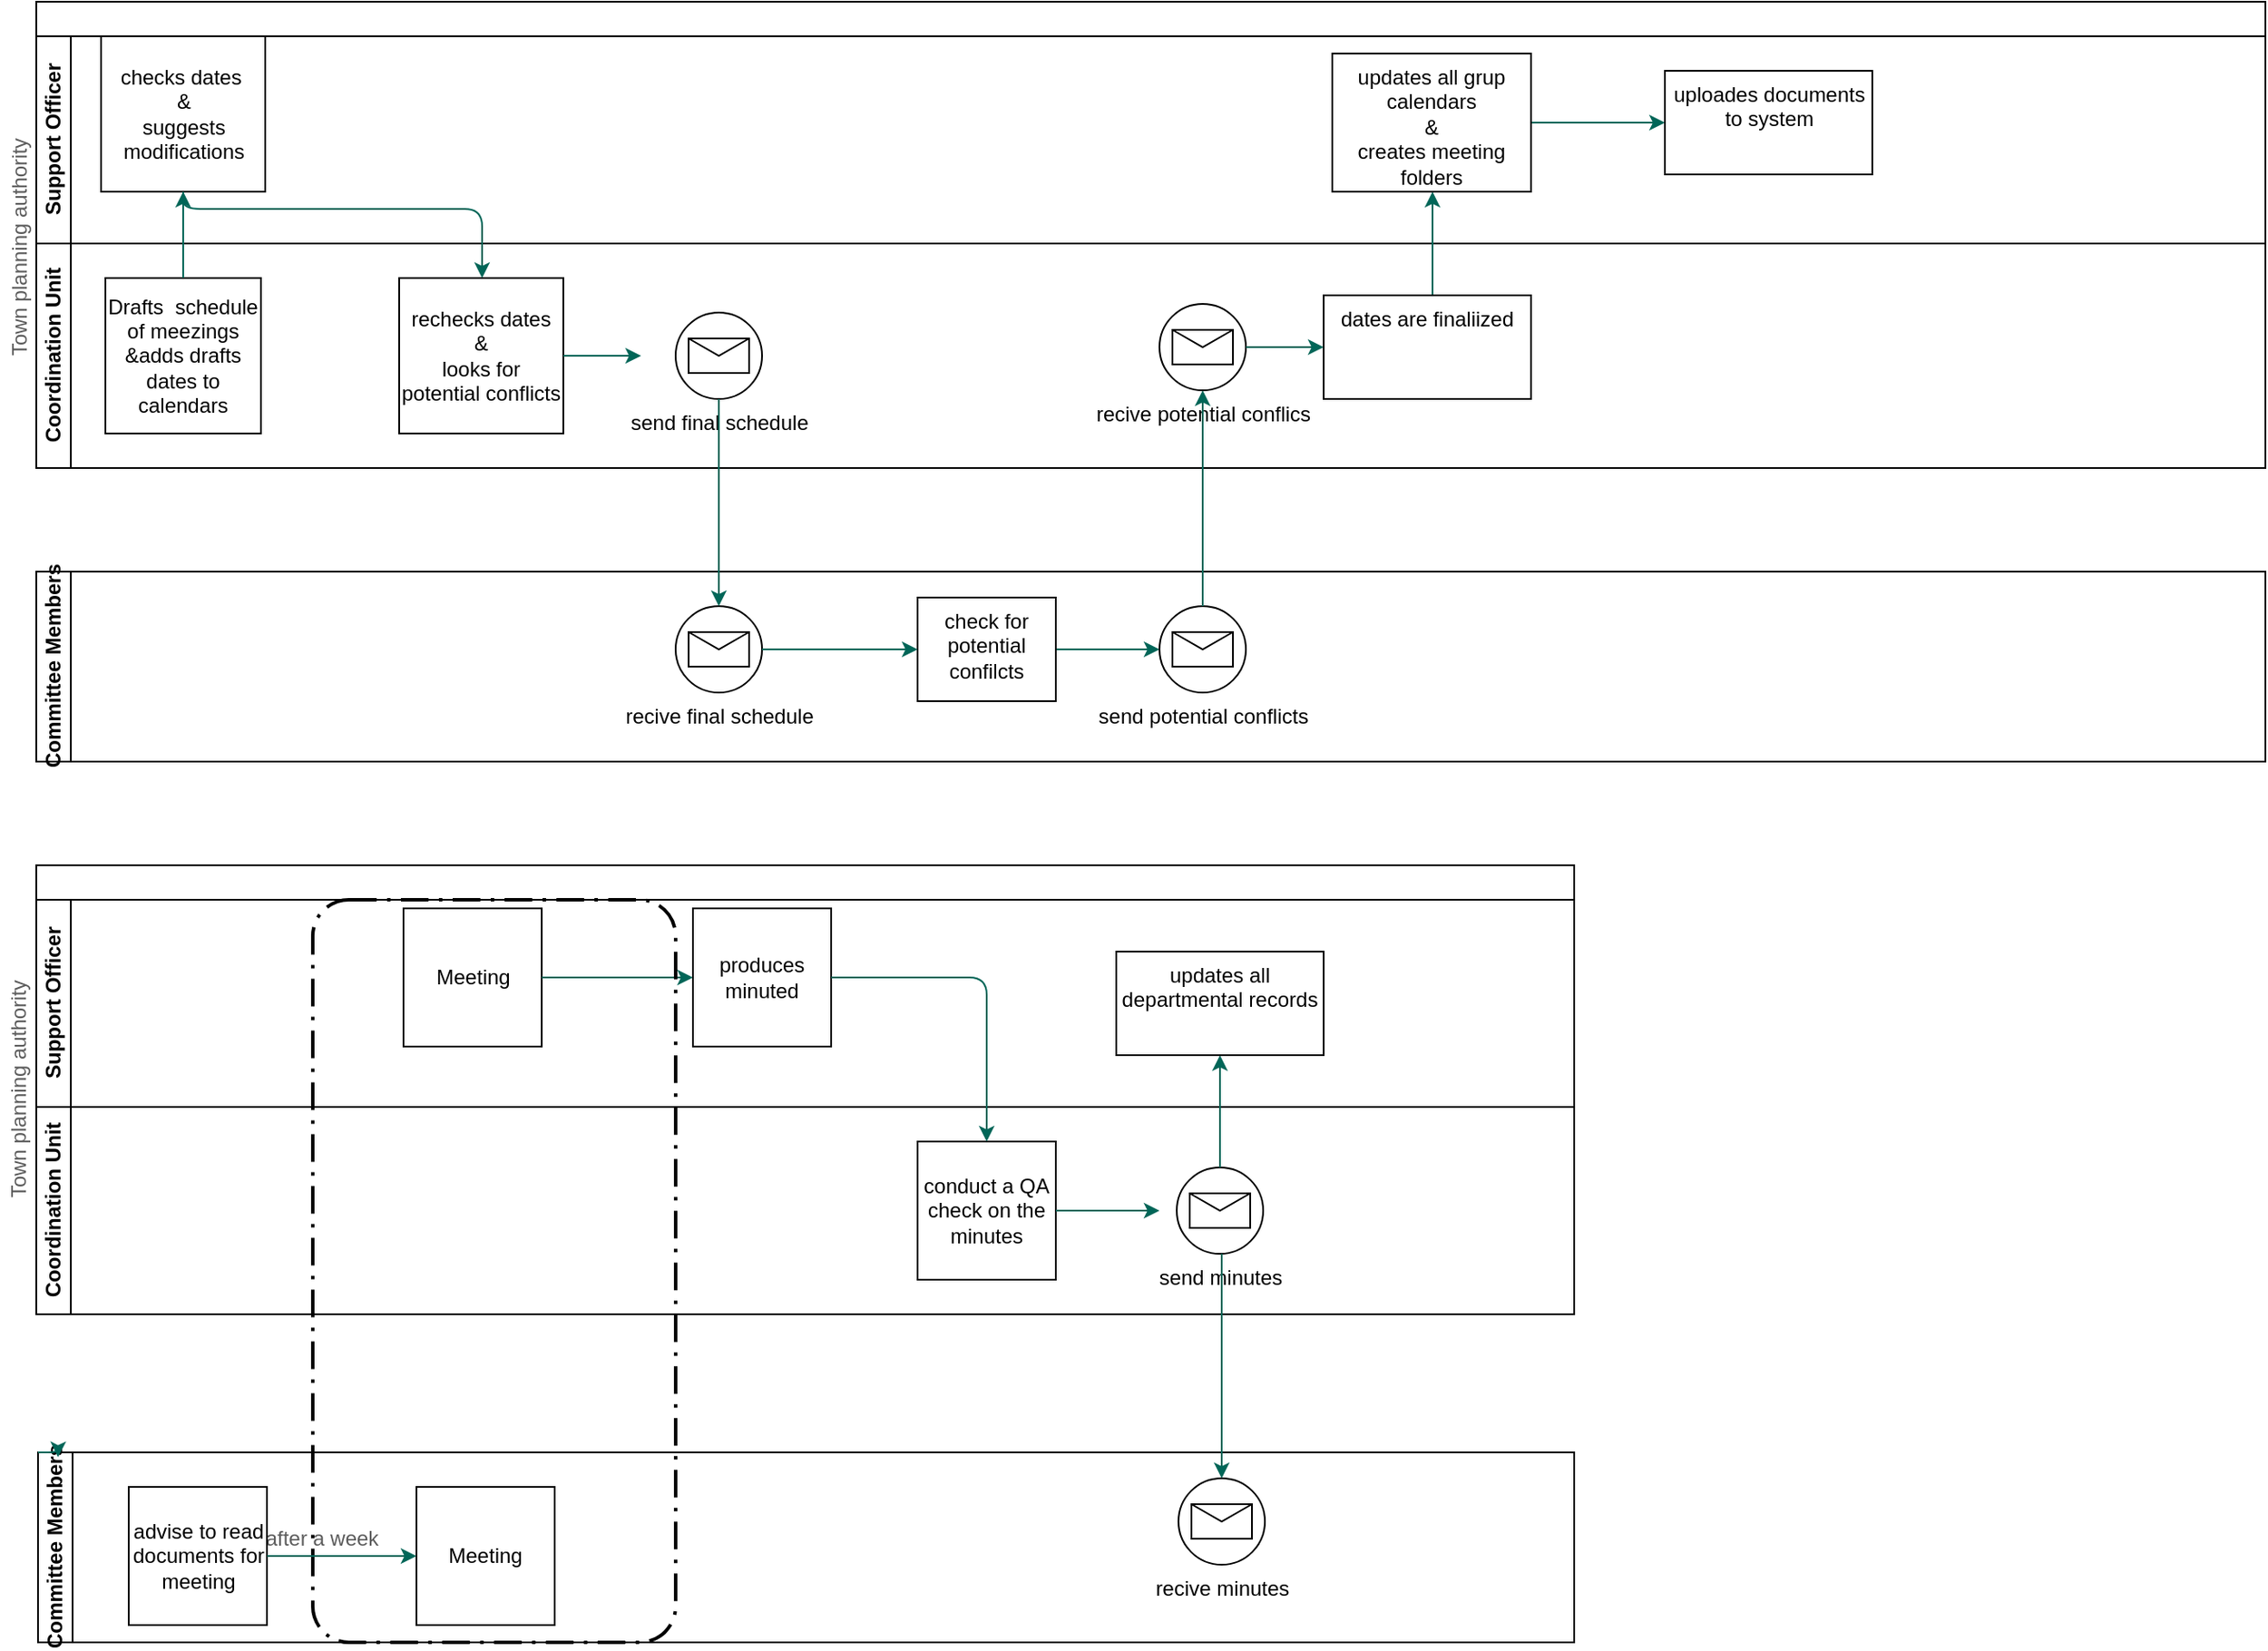 <mxfile version="13.8.9" type="github">
  <diagram id="hZCgLGs1MevBmMHXEo8t" name="Page-1">
    <mxGraphModel dx="2249" dy="1931" grid="1" gridSize="10" guides="1" tooltips="1" connect="1" arrows="1" fold="1" page="1" pageScale="1" pageWidth="827" pageHeight="1169" math="0" shadow="0">
      <root>
        <mxCell id="0" />
        <mxCell id="1" parent="0" />
        <mxCell id="k0jWhnYddSj0rqFJDyqg-60" value="" style="swimlane;html=1;childLayout=stackLayout;resizeParent=1;resizeParentMax=0;horizontal=1;startSize=20;horizontalStack=0;rounded=0;sketch=0;" vertex="1" parent="1">
          <mxGeometry x="-60" y="-20" width="1290" height="270" as="geometry" />
        </mxCell>
        <mxCell id="k0jWhnYddSj0rqFJDyqg-61" value="Support Officer" style="swimlane;html=1;startSize=20;horizontal=0;" vertex="1" parent="k0jWhnYddSj0rqFJDyqg-60">
          <mxGeometry y="20" width="1290" height="120" as="geometry" />
        </mxCell>
        <mxCell id="k0jWhnYddSj0rqFJDyqg-70" value="checks dates&amp;nbsp;&lt;br&gt;&amp;amp;&lt;br&gt;suggests modifications" style="whiteSpace=wrap;html=1;rounded=0;labelBackgroundColor=#FFFFFF;sketch=0;" vertex="1" parent="k0jWhnYddSj0rqFJDyqg-61">
          <mxGeometry x="37.5" width="95" height="90" as="geometry" />
        </mxCell>
        <mxCell id="k0jWhnYddSj0rqFJDyqg-62" value="Coordination Unit" style="swimlane;html=1;startSize=20;horizontal=0;" vertex="1" parent="k0jWhnYddSj0rqFJDyqg-60">
          <mxGeometry y="140" width="1290" height="130" as="geometry" />
        </mxCell>
        <mxCell id="k0jWhnYddSj0rqFJDyqg-67" value="Drafts&amp;nbsp; schedule of meezings &amp;amp;adds drafts dates to calendars" style="whiteSpace=wrap;html=1;aspect=fixed;rounded=0;labelBackgroundColor=#FFFFFF;sketch=0;" vertex="1" parent="k0jWhnYddSj0rqFJDyqg-62">
          <mxGeometry x="40" y="20" width="90" height="90" as="geometry" />
        </mxCell>
        <mxCell id="k0jWhnYddSj0rqFJDyqg-72" value="rechecks dates&lt;br&gt;&amp;amp;&lt;br&gt;looks for potential conflicts" style="whiteSpace=wrap;html=1;rounded=0;labelBackgroundColor=#FFFFFF;sketch=0;" vertex="1" parent="k0jWhnYddSj0rqFJDyqg-62">
          <mxGeometry x="210" y="20" width="95" height="90" as="geometry" />
        </mxCell>
        <mxCell id="k0jWhnYddSj0rqFJDyqg-75" value="" style="edgeStyle=orthogonalEdgeStyle;curved=0;rounded=1;sketch=0;orthogonalLoop=1;jettySize=auto;html=1;strokeColor=#006658;fillColor=#21C0A5;fontColor=#5C5C5C;" edge="1" parent="k0jWhnYddSj0rqFJDyqg-62" source="k0jWhnYddSj0rqFJDyqg-72">
          <mxGeometry relative="1" as="geometry">
            <mxPoint x="350" y="65" as="targetPoint" />
          </mxGeometry>
        </mxCell>
        <mxCell id="k0jWhnYddSj0rqFJDyqg-77" value="send final schedule" style="shape=mxgraph.bpmn.shape;html=1;verticalLabelPosition=bottom;labelBackgroundColor=#ffffff;verticalAlign=top;align=center;perimeter=ellipsePerimeter;outlineConnect=0;outline=standard;symbol=message;rounded=0;sketch=0;" vertex="1" parent="k0jWhnYddSj0rqFJDyqg-62">
          <mxGeometry x="370" y="40" width="50" height="50" as="geometry" />
        </mxCell>
        <mxCell id="k0jWhnYddSj0rqFJDyqg-89" value="recive potential conflics" style="shape=mxgraph.bpmn.shape;html=1;verticalLabelPosition=bottom;labelBackgroundColor=#ffffff;verticalAlign=top;align=center;perimeter=ellipsePerimeter;outlineConnect=0;outline=standard;symbol=message;" vertex="1" parent="k0jWhnYddSj0rqFJDyqg-62">
          <mxGeometry x="650" y="35" width="50" height="50" as="geometry" />
        </mxCell>
        <mxCell id="k0jWhnYddSj0rqFJDyqg-71" value="" style="edgeStyle=orthogonalEdgeStyle;curved=0;rounded=1;sketch=0;orthogonalLoop=1;jettySize=auto;html=1;strokeColor=#006658;fillColor=#21C0A5;fontColor=#5C5C5C;" edge="1" parent="k0jWhnYddSj0rqFJDyqg-60" source="k0jWhnYddSj0rqFJDyqg-67" target="k0jWhnYddSj0rqFJDyqg-70">
          <mxGeometry relative="1" as="geometry" />
        </mxCell>
        <mxCell id="k0jWhnYddSj0rqFJDyqg-73" value="" style="edgeStyle=orthogonalEdgeStyle;curved=0;rounded=1;sketch=0;orthogonalLoop=1;jettySize=auto;html=1;strokeColor=#006658;fillColor=#21C0A5;fontColor=#5C5C5C;" edge="1" parent="k0jWhnYddSj0rqFJDyqg-60" source="k0jWhnYddSj0rqFJDyqg-70" target="k0jWhnYddSj0rqFJDyqg-72">
          <mxGeometry relative="1" as="geometry">
            <Array as="points">
              <mxPoint x="85" y="120" />
              <mxPoint x="258" y="120" />
            </Array>
          </mxGeometry>
        </mxCell>
        <mxCell id="k0jWhnYddSj0rqFJDyqg-125" style="edgeStyle=orthogonalEdgeStyle;curved=0;rounded=1;sketch=0;orthogonalLoop=1;jettySize=auto;html=1;exitX=0;exitY=1;exitDx=0;exitDy=0;strokeColor=#006658;fillColor=#21C0A5;fontColor=#5C5C5C;" edge="1" parent="1" source="k0jWhnYddSj0rqFJDyqg-63">
          <mxGeometry relative="1" as="geometry">
            <mxPoint x="-60" y="420" as="targetPoint" />
          </mxGeometry>
        </mxCell>
        <mxCell id="k0jWhnYddSj0rqFJDyqg-63" value="Committee Members" style="swimlane;html=1;startSize=20;horizontal=0;" vertex="1" parent="1">
          <mxGeometry x="-60" y="310" width="1290" height="110" as="geometry">
            <mxRectangle y="260" width="1400" height="20" as="alternateBounds" />
          </mxGeometry>
        </mxCell>
        <mxCell id="k0jWhnYddSj0rqFJDyqg-78" value="recive final schedule" style="shape=mxgraph.bpmn.shape;html=1;verticalLabelPosition=bottom;labelBackgroundColor=#ffffff;verticalAlign=top;align=center;perimeter=ellipsePerimeter;outlineConnect=0;outline=standard;symbol=message;rounded=0;sketch=0;" vertex="1" parent="k0jWhnYddSj0rqFJDyqg-63">
          <mxGeometry x="370" y="20" width="50" height="50" as="geometry" />
        </mxCell>
        <mxCell id="k0jWhnYddSj0rqFJDyqg-85" style="edgeStyle=orthogonalEdgeStyle;curved=0;rounded=1;sketch=0;orthogonalLoop=1;jettySize=auto;html=1;strokeColor=#006658;fillColor=#21C0A5;fontColor=#5C5C5C;" edge="1" parent="k0jWhnYddSj0rqFJDyqg-63" source="k0jWhnYddSj0rqFJDyqg-80" target="k0jWhnYddSj0rqFJDyqg-84">
          <mxGeometry relative="1" as="geometry" />
        </mxCell>
        <mxCell id="k0jWhnYddSj0rqFJDyqg-80" value="check for potential confilcts" style="whiteSpace=wrap;html=1;rounded=0;verticalAlign=top;labelBackgroundColor=#ffffff;sketch=0;" vertex="1" parent="k0jWhnYddSj0rqFJDyqg-63">
          <mxGeometry x="510" y="15" width="80" height="60" as="geometry" />
        </mxCell>
        <mxCell id="k0jWhnYddSj0rqFJDyqg-81" value="" style="edgeStyle=orthogonalEdgeStyle;curved=0;rounded=1;sketch=0;orthogonalLoop=1;jettySize=auto;html=1;strokeColor=#006658;fillColor=#21C0A5;fontColor=#5C5C5C;" edge="1" parent="k0jWhnYddSj0rqFJDyqg-63" source="k0jWhnYddSj0rqFJDyqg-78" target="k0jWhnYddSj0rqFJDyqg-80">
          <mxGeometry relative="1" as="geometry" />
        </mxCell>
        <mxCell id="k0jWhnYddSj0rqFJDyqg-84" value="send potential conflicts" style="shape=mxgraph.bpmn.shape;html=1;verticalLabelPosition=bottom;labelBackgroundColor=#ffffff;verticalAlign=top;align=center;perimeter=ellipsePerimeter;outlineConnect=0;outline=standard;symbol=message;rounded=0;sketch=0;" vertex="1" parent="k0jWhnYddSj0rqFJDyqg-63">
          <mxGeometry x="650" y="20" width="50" height="50" as="geometry" />
        </mxCell>
        <mxCell id="k0jWhnYddSj0rqFJDyqg-66" value="Town planning authority" style="text;html=1;strokeColor=none;fillColor=none;align=center;verticalAlign=middle;whiteSpace=wrap;rounded=0;labelBackgroundColor=#FFFFFF;sketch=0;fontColor=#5C5C5C;rotation=270;" vertex="1" parent="1">
          <mxGeometry x="-192.5" y="112.5" width="245" height="20" as="geometry" />
        </mxCell>
        <mxCell id="k0jWhnYddSj0rqFJDyqg-79" value="" style="edgeStyle=orthogonalEdgeStyle;curved=0;rounded=1;sketch=0;orthogonalLoop=1;jettySize=auto;html=1;strokeColor=#006658;fillColor=#21C0A5;fontColor=#5C5C5C;" edge="1" parent="1" source="k0jWhnYddSj0rqFJDyqg-77" target="k0jWhnYddSj0rqFJDyqg-78">
          <mxGeometry relative="1" as="geometry" />
        </mxCell>
        <mxCell id="k0jWhnYddSj0rqFJDyqg-88" style="edgeStyle=orthogonalEdgeStyle;curved=0;rounded=1;sketch=0;orthogonalLoop=1;jettySize=auto;html=1;strokeColor=#006658;fillColor=#21C0A5;fontColor=#5C5C5C;" edge="1" parent="1" source="k0jWhnYddSj0rqFJDyqg-84" target="k0jWhnYddSj0rqFJDyqg-89">
          <mxGeometry relative="1" as="geometry">
            <mxPoint x="615" y="190" as="targetPoint" />
          </mxGeometry>
        </mxCell>
        <mxCell id="k0jWhnYddSj0rqFJDyqg-93" value="" style="edgeStyle=orthogonalEdgeStyle;curved=0;rounded=1;sketch=0;orthogonalLoop=1;jettySize=auto;html=1;strokeColor=#006658;fillColor=#21C0A5;fontColor=#5C5C5C;" edge="1" parent="1" source="k0jWhnYddSj0rqFJDyqg-90" target="k0jWhnYddSj0rqFJDyqg-92">
          <mxGeometry relative="1" as="geometry">
            <Array as="points">
              <mxPoint x="748" y="130" />
              <mxPoint x="748" y="130" />
            </Array>
          </mxGeometry>
        </mxCell>
        <mxCell id="k0jWhnYddSj0rqFJDyqg-90" value="dates are finaliized" style="whiteSpace=wrap;html=1;verticalAlign=top;labelBackgroundColor=#ffffff;" vertex="1" parent="1">
          <mxGeometry x="685" y="150" width="120" height="60" as="geometry" />
        </mxCell>
        <mxCell id="k0jWhnYddSj0rqFJDyqg-91" value="" style="edgeStyle=orthogonalEdgeStyle;curved=0;rounded=1;sketch=0;orthogonalLoop=1;jettySize=auto;html=1;strokeColor=#006658;fillColor=#21C0A5;fontColor=#5C5C5C;" edge="1" parent="1" source="k0jWhnYddSj0rqFJDyqg-89" target="k0jWhnYddSj0rqFJDyqg-90">
          <mxGeometry relative="1" as="geometry" />
        </mxCell>
        <mxCell id="k0jWhnYddSj0rqFJDyqg-95" value="" style="edgeStyle=orthogonalEdgeStyle;curved=0;rounded=1;sketch=0;orthogonalLoop=1;jettySize=auto;html=1;strokeColor=#006658;fillColor=#21C0A5;fontColor=#5C5C5C;" edge="1" parent="1" source="k0jWhnYddSj0rqFJDyqg-92" target="k0jWhnYddSj0rqFJDyqg-94">
          <mxGeometry relative="1" as="geometry" />
        </mxCell>
        <mxCell id="k0jWhnYddSj0rqFJDyqg-92" value="updates all grup calendars&lt;br&gt;&amp;amp;&lt;br&gt;creates meeting folders" style="whiteSpace=wrap;html=1;verticalAlign=top;labelBackgroundColor=#ffffff;" vertex="1" parent="1">
          <mxGeometry x="690" y="10" width="115" height="80" as="geometry" />
        </mxCell>
        <mxCell id="k0jWhnYddSj0rqFJDyqg-94" value="uploades documents to system" style="whiteSpace=wrap;html=1;verticalAlign=top;labelBackgroundColor=#ffffff;" vertex="1" parent="1">
          <mxGeometry x="882.5" y="20" width="120" height="60" as="geometry" />
        </mxCell>
        <mxCell id="k0jWhnYddSj0rqFJDyqg-97" value="" style="swimlane;html=1;childLayout=stackLayout;resizeParent=1;resizeParentMax=0;horizontal=1;startSize=20;horizontalStack=0;rounded=0;labelBackgroundColor=#FFFFFF;sketch=0;" vertex="1" parent="1">
          <mxGeometry x="-60" y="480" width="890" height="260" as="geometry" />
        </mxCell>
        <mxCell id="k0jWhnYddSj0rqFJDyqg-98" value="Support Officer" style="swimlane;html=1;startSize=20;horizontal=0;" vertex="1" parent="k0jWhnYddSj0rqFJDyqg-97">
          <mxGeometry y="20" width="890" height="120" as="geometry" />
        </mxCell>
        <mxCell id="k0jWhnYddSj0rqFJDyqg-109" value="Meeting" style="whiteSpace=wrap;html=1;aspect=fixed;" vertex="1" parent="k0jWhnYddSj0rqFJDyqg-98">
          <mxGeometry x="212.5" y="5" width="80" height="80" as="geometry" />
        </mxCell>
        <mxCell id="k0jWhnYddSj0rqFJDyqg-110" value="produces minuted" style="whiteSpace=wrap;html=1;aspect=fixed;" vertex="1" parent="k0jWhnYddSj0rqFJDyqg-98">
          <mxGeometry x="380" y="5" width="80" height="80" as="geometry" />
        </mxCell>
        <mxCell id="k0jWhnYddSj0rqFJDyqg-111" value="" style="edgeStyle=orthogonalEdgeStyle;curved=0;rounded=1;sketch=0;orthogonalLoop=1;jettySize=auto;html=1;strokeColor=#006658;fillColor=#21C0A5;fontColor=#5C5C5C;" edge="1" parent="k0jWhnYddSj0rqFJDyqg-98" source="k0jWhnYddSj0rqFJDyqg-109" target="k0jWhnYddSj0rqFJDyqg-110">
          <mxGeometry relative="1" as="geometry" />
        </mxCell>
        <mxCell id="k0jWhnYddSj0rqFJDyqg-119" value="updates all departmental records" style="whiteSpace=wrap;html=1;rounded=0;verticalAlign=top;labelBackgroundColor=#ffffff;sketch=0;" vertex="1" parent="k0jWhnYddSj0rqFJDyqg-98">
          <mxGeometry x="625" y="30" width="120" height="60" as="geometry" />
        </mxCell>
        <mxCell id="k0jWhnYddSj0rqFJDyqg-99" value="Coordination Unit" style="swimlane;html=1;startSize=20;horizontal=0;" vertex="1" parent="k0jWhnYddSj0rqFJDyqg-97">
          <mxGeometry y="140" width="890" height="120" as="geometry" />
        </mxCell>
        <mxCell id="k0jWhnYddSj0rqFJDyqg-112" value="conduct a QA check on the minutes" style="whiteSpace=wrap;html=1;aspect=fixed;" vertex="1" parent="k0jWhnYddSj0rqFJDyqg-99">
          <mxGeometry x="510" y="20" width="80" height="80" as="geometry" />
        </mxCell>
        <mxCell id="k0jWhnYddSj0rqFJDyqg-115" value="send minutes" style="shape=mxgraph.bpmn.shape;html=1;verticalLabelPosition=bottom;labelBackgroundColor=#ffffff;verticalAlign=top;align=center;perimeter=ellipsePerimeter;outlineConnect=0;outline=standard;symbol=message;rounded=0;sketch=0;" vertex="1" parent="k0jWhnYddSj0rqFJDyqg-99">
          <mxGeometry x="660" y="35" width="50" height="50" as="geometry" />
        </mxCell>
        <mxCell id="k0jWhnYddSj0rqFJDyqg-121" value="" style="rounded=1;arcSize=10;dashed=1;strokeColor=#000000;fillColor=none;gradientColor=none;dashPattern=8 3 1 3;strokeWidth=2;labelBackgroundColor=#FFFFFF;sketch=0;fontColor=#5C5C5C;" vertex="1" parent="k0jWhnYddSj0rqFJDyqg-99">
          <mxGeometry x="160" y="-120" width="210" height="430" as="geometry" />
        </mxCell>
        <mxCell id="k0jWhnYddSj0rqFJDyqg-103" value="Meeting" style="whiteSpace=wrap;html=1;aspect=fixed;rounded=0;labelBackgroundColor=#FFFFFF;sketch=0;" vertex="1" parent="k0jWhnYddSj0rqFJDyqg-99">
          <mxGeometry x="220" y="220" width="80" height="80" as="geometry" />
        </mxCell>
        <mxCell id="k0jWhnYddSj0rqFJDyqg-105" value="after a week" style="text;html=1;align=center;verticalAlign=middle;resizable=0;points=[];autosize=1;fontColor=#5C5C5C;" vertex="1" parent="k0jWhnYddSj0rqFJDyqg-99">
          <mxGeometry x="125" y="240" width="80" height="20" as="geometry" />
        </mxCell>
        <mxCell id="k0jWhnYddSj0rqFJDyqg-113" value="" style="edgeStyle=orthogonalEdgeStyle;curved=0;rounded=1;sketch=0;orthogonalLoop=1;jettySize=auto;html=1;strokeColor=#006658;fillColor=#21C0A5;fontColor=#5C5C5C;" edge="1" parent="k0jWhnYddSj0rqFJDyqg-97" source="k0jWhnYddSj0rqFJDyqg-110" target="k0jWhnYddSj0rqFJDyqg-112">
          <mxGeometry relative="1" as="geometry" />
        </mxCell>
        <mxCell id="k0jWhnYddSj0rqFJDyqg-120" value="" style="edgeStyle=orthogonalEdgeStyle;curved=0;rounded=1;sketch=0;orthogonalLoop=1;jettySize=auto;html=1;strokeColor=#006658;fillColor=#21C0A5;fontColor=#5C5C5C;" edge="1" parent="k0jWhnYddSj0rqFJDyqg-97" source="k0jWhnYddSj0rqFJDyqg-115" target="k0jWhnYddSj0rqFJDyqg-119">
          <mxGeometry relative="1" as="geometry" />
        </mxCell>
        <mxCell id="k0jWhnYddSj0rqFJDyqg-100" value="Committee Members" style="swimlane;html=1;startSize=20;horizontal=0;" vertex="1" parent="1">
          <mxGeometry x="-59" y="820" width="889" height="110" as="geometry" />
        </mxCell>
        <mxCell id="k0jWhnYddSj0rqFJDyqg-102" value="advise to read documents for meeting" style="whiteSpace=wrap;html=1;aspect=fixed;rounded=0;labelBackgroundColor=#FFFFFF;sketch=0;" vertex="1" parent="k0jWhnYddSj0rqFJDyqg-100">
          <mxGeometry x="52.5" y="20" width="80" height="80" as="geometry" />
        </mxCell>
        <mxCell id="k0jWhnYddSj0rqFJDyqg-117" value="recive minutes" style="shape=mxgraph.bpmn.shape;html=1;verticalLabelPosition=bottom;labelBackgroundColor=#ffffff;verticalAlign=top;align=center;perimeter=ellipsePerimeter;outlineConnect=0;outline=standard;symbol=message;rounded=0;sketch=0;" vertex="1" parent="k0jWhnYddSj0rqFJDyqg-100">
          <mxGeometry x="660" y="15" width="50" height="50" as="geometry" />
        </mxCell>
        <mxCell id="k0jWhnYddSj0rqFJDyqg-114" style="edgeStyle=orthogonalEdgeStyle;curved=0;rounded=1;sketch=0;orthogonalLoop=1;jettySize=auto;html=1;strokeColor=#006658;fillColor=#21C0A5;fontColor=#5C5C5C;" edge="1" parent="1" source="k0jWhnYddSj0rqFJDyqg-112">
          <mxGeometry relative="1" as="geometry">
            <mxPoint x="590" y="680" as="targetPoint" />
          </mxGeometry>
        </mxCell>
        <mxCell id="k0jWhnYddSj0rqFJDyqg-118" value="" style="edgeStyle=orthogonalEdgeStyle;curved=0;rounded=1;sketch=0;orthogonalLoop=1;jettySize=auto;html=1;strokeColor=#006658;fillColor=#21C0A5;fontColor=#5C5C5C;" edge="1" parent="1" source="k0jWhnYddSj0rqFJDyqg-115" target="k0jWhnYddSj0rqFJDyqg-117">
          <mxGeometry relative="1" as="geometry">
            <Array as="points">
              <mxPoint x="626" y="770" />
              <mxPoint x="626" y="770" />
            </Array>
          </mxGeometry>
        </mxCell>
        <mxCell id="k0jWhnYddSj0rqFJDyqg-104" value="" style="edgeStyle=orthogonalEdgeStyle;curved=0;rounded=1;sketch=0;orthogonalLoop=1;jettySize=auto;html=1;strokeColor=#006658;fillColor=#21C0A5;fontColor=#5C5C5C;" edge="1" parent="1" source="k0jWhnYddSj0rqFJDyqg-102" target="k0jWhnYddSj0rqFJDyqg-103">
          <mxGeometry relative="1" as="geometry">
            <Array as="points">
              <mxPoint x="140" y="880" />
              <mxPoint x="140" y="880" />
            </Array>
          </mxGeometry>
        </mxCell>
        <mxCell id="k0jWhnYddSj0rqFJDyqg-122" style="edgeStyle=orthogonalEdgeStyle;curved=0;rounded=1;sketch=0;orthogonalLoop=1;jettySize=auto;html=1;exitX=0;exitY=0;exitDx=0;exitDy=0;entryX=0.013;entryY=0.025;entryDx=0;entryDy=0;entryPerimeter=0;strokeColor=#006658;fillColor=#21C0A5;fontColor=#5C5C5C;" edge="1" parent="1" source="k0jWhnYddSj0rqFJDyqg-100" target="k0jWhnYddSj0rqFJDyqg-100">
          <mxGeometry relative="1" as="geometry" />
        </mxCell>
        <mxCell id="k0jWhnYddSj0rqFJDyqg-126" value="Town planning authority" style="text;html=1;align=center;verticalAlign=middle;resizable=0;points=[];autosize=1;fontColor=#5C5C5C;rotation=-90;" vertex="1" parent="1">
          <mxGeometry x="-140" y="600" width="140" height="20" as="geometry" />
        </mxCell>
      </root>
    </mxGraphModel>
  </diagram>
</mxfile>
